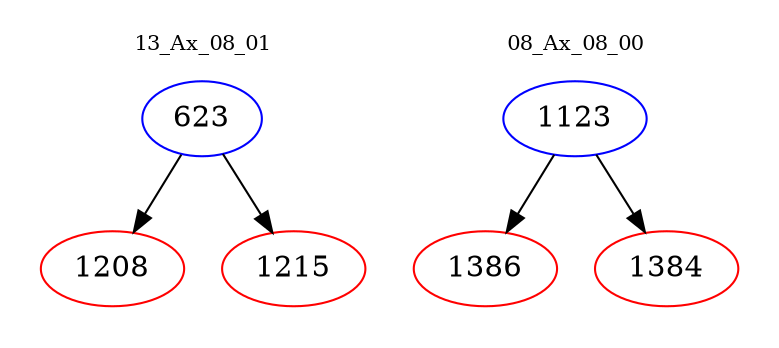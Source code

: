 digraph{
subgraph cluster_0 {
color = white
label = "13_Ax_08_01";
fontsize=10;
T0_623 [label="623", color="blue"]
T0_623 -> T0_1208 [color="black"]
T0_1208 [label="1208", color="red"]
T0_623 -> T0_1215 [color="black"]
T0_1215 [label="1215", color="red"]
}
subgraph cluster_1 {
color = white
label = "08_Ax_08_00";
fontsize=10;
T1_1123 [label="1123", color="blue"]
T1_1123 -> T1_1386 [color="black"]
T1_1386 [label="1386", color="red"]
T1_1123 -> T1_1384 [color="black"]
T1_1384 [label="1384", color="red"]
}
}
